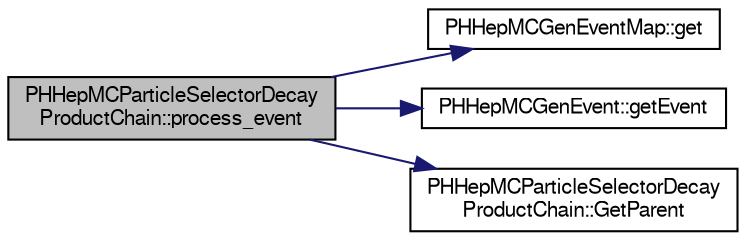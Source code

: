digraph "PHHepMCParticleSelectorDecayProductChain::process_event"
{
  bgcolor="transparent";
  edge [fontname="FreeSans",fontsize="10",labelfontname="FreeSans",labelfontsize="10"];
  node [fontname="FreeSans",fontsize="10",shape=record];
  rankdir="LR";
  Node1 [label="PHHepMCParticleSelectorDecay\lProductChain::process_event",height=0.2,width=0.4,color="black", fillcolor="grey75", style="filled" fontcolor="black"];
  Node1 -> Node2 [color="midnightblue",fontsize="10",style="solid",fontname="FreeSans"];
  Node2 [label="PHHepMCGenEventMap::get",height=0.2,width=0.4,color="black",URL="$d5/d41/classPHHepMCGenEventMap.html#aeee51cbc5dbbd18af41e66c03e955319",tooltip="fetch event "];
  Node1 -> Node3 [color="midnightblue",fontsize="10",style="solid",fontname="FreeSans"];
  Node3 [label="PHHepMCGenEvent::getEvent",height=0.2,width=0.4,color="black",URL="$d7/d7b/classPHHepMCGenEvent.html#a086a77104ec225e191885f9db7538521"];
  Node1 -> Node4 [color="midnightblue",fontsize="10",style="solid",fontname="FreeSans"];
  Node4 [label="PHHepMCParticleSelectorDecay\lProductChain::GetParent",height=0.2,width=0.4,color="black",URL="$d5/d18/classPHHepMCParticleSelectorDecayProductChain.html#ae3f510b7168d4ba797d0954bc5de7d99",tooltip="find out if a particle comes from one of _theAncestors "];
}
